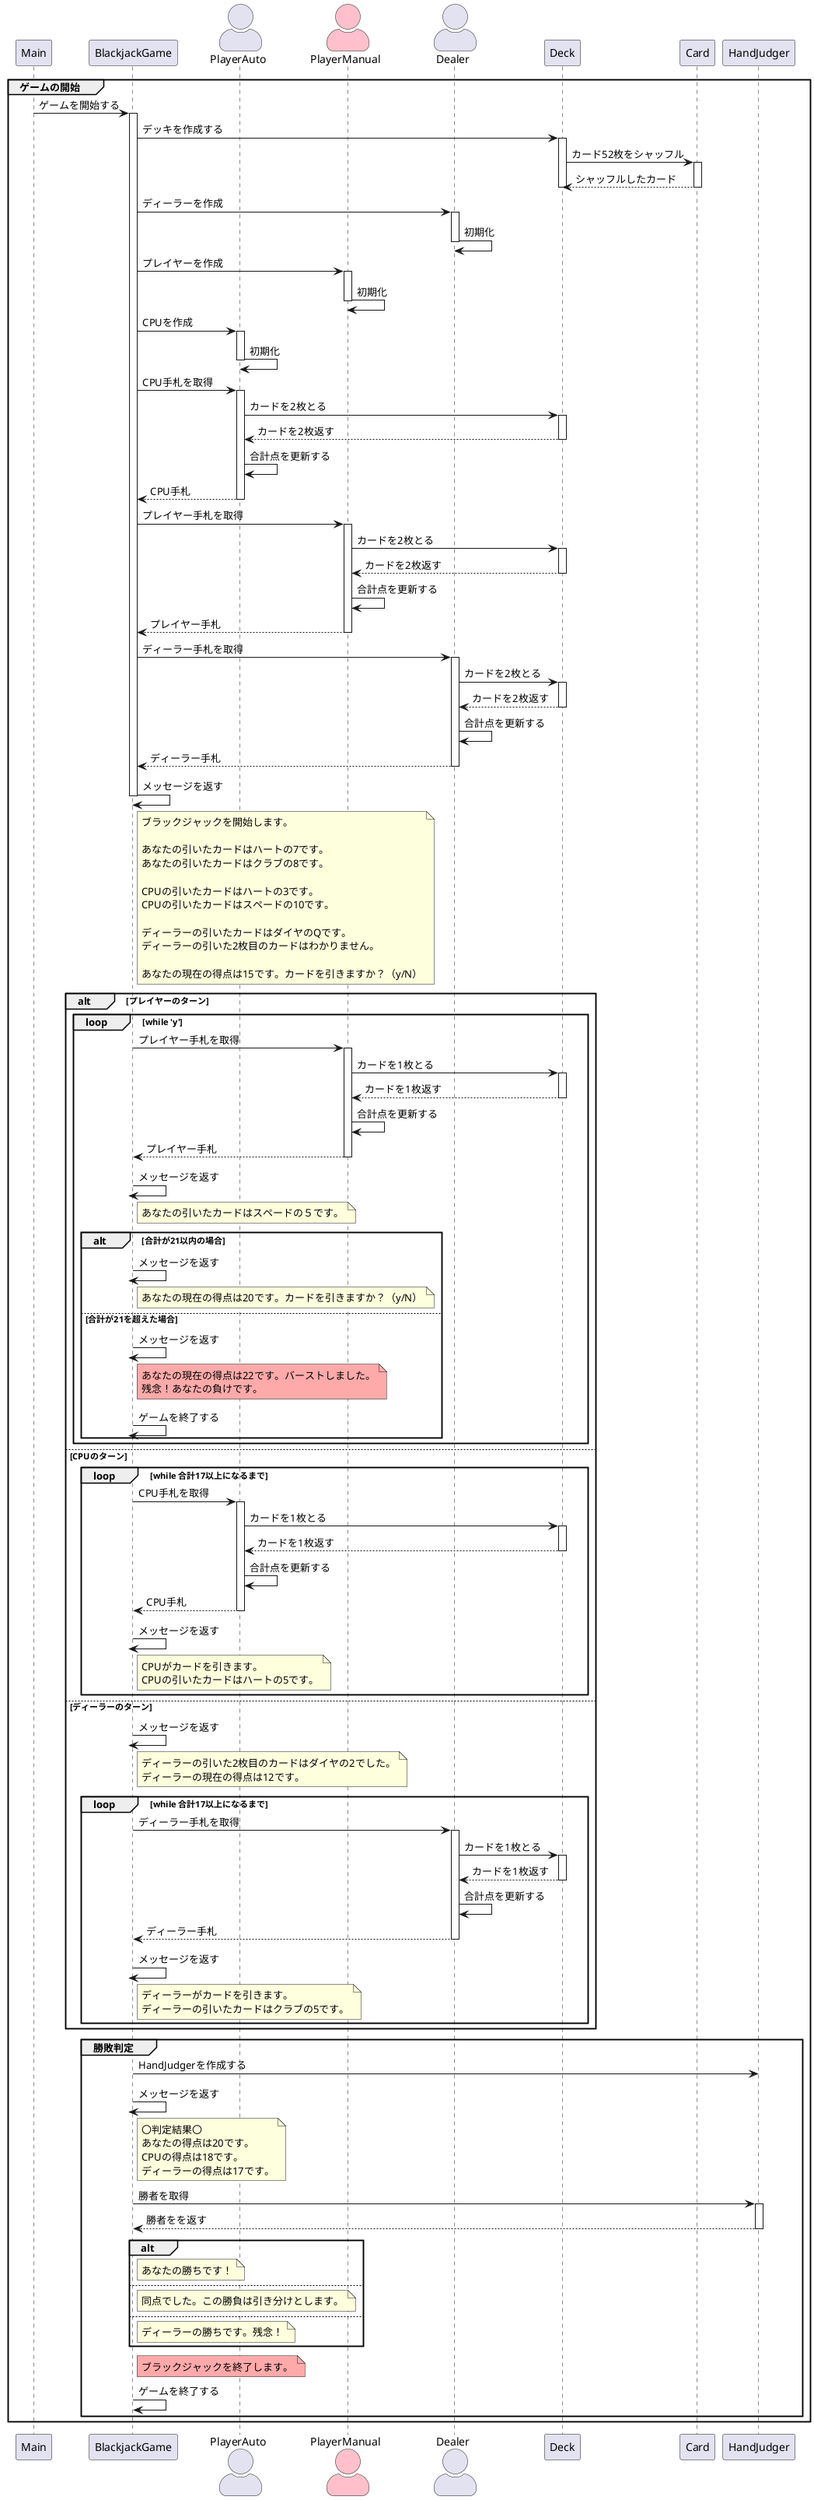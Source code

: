 @startuml blackjack

skinparam actorStyle awesome

participant Main          as Main
participant BlackjackGame as Game
actor       PlayerAuto    as C
actor       PlayerManual  as P #pink
actor       Dealer        as D
participant Deck          as Deck
participant Card          as Card
participant HandJudger    as HandJudger

group ゲームの開始
    Main -> Game : ゲームを開始する
    activate Game

    Game -> Deck : デッキを作成する
    activate Deck
    Deck -> Card : カード52枚をシャッフル
    activate Card
    Card --> Deck : シャッフルしたカード
    deactivate Card
    deactivate Deck

    Game -> D : ディーラーを作成
    activate D
    D -> D : 初期化
    deactivate D

    Game -> P : プレイヤーを作成
    activate P
    P -> P : 初期化
    deactivate P

    Game -> C : CPUを作成
    activate C
    C -> C : 初期化
    deactivate C

    Game -> C : CPU手札を取得
    activate C
    C -> Deck : カードを2枚とる
    activate Deck
    Deck --> C : カードを2枚返す
    deactivate Deck
    C -> C : 合計点を更新する
    C --> Game : CPU手札
    deactivate C

    Game -> P : プレイヤー手札を取得
    activate P
    P -> Deck : カードを2枚とる
    activate Deck
    Deck --> P : カードを2枚返す
    deactivate Deck
    P -> P : 合計点を更新する
    P --> Game : プレイヤー手札
    deactivate P

    Game -> D : ディーラー手札を取得
    activate D
    D -> Deck : カードを2枚とる
    activate Deck
    Deck  --> D : カードを2枚返す
    deactivate Deck
    D -> D : 合計点を更新する
    D --> Game : ディーラー手札
    deactivate D

    Game -> Game : メッセージを返す
    deactivate Game

    note right Game
        ブラックジャックを開始します。

        あなたの引いたカードはハートの7です。
        あなたの引いたカードはクラブの8です。

        CPUの引いたカードはハートの3です。
        CPUの引いたカードはスペードの10です。

        ディーラーの引いたカードはダイヤのQです。
        ディーラーの引いた2枚目のカードはわかりません。

        あなたの現在の得点は15です。カードを引きますか？（y/N）
    end note


    alt プレイヤーのターン
        loop  while 'y'
            Game -> P : プレイヤー手札を取得
            activate P
            P -> Deck : カードを1枚とる
            activate Deck
            Deck --> P : カードを1枚返す
            deactivate Deck
            P -> P : 合計点を更新する
            P --> Game : プレイヤー手札
            deactivate P

            Game -> Game : メッセージを返す
            deactivate Game

            note right Game
                あなたの引いたカードはスペードの５です。
            end note

            alt 合計が21以内の場合
                Game -> Game : メッセージを返す
                deactivate Game
                note right Game
                    あなたの現在の得点は20です。カードを引きますか？（y/N）
                end note

            else 合計が21を超えた場合
                Game -> Game : メッセージを返す
                deactivate Game
                note right Game #FFAAAA
                    あなたの現在の得点は22です。バーストしました。
                    残念！あなたの負けです。
                end note
                Game -> Game : ゲームを終了する
                deactivate Game
            end
        end

    else CPUのターン
        loop while 合計17以上になるまで
            Game -> C : CPU手札を取得
            activate C
            C -> Deck : カードを1枚とる
            activate Deck
            Deck  --> C : カードを1枚返す
            deactivate Deck
            C -> C : 合計点を更新する
            C --> Game : CPU手札
            deactivate C

            Game -> Game : メッセージを返す
            deactivate Game

            note right Game
                CPUがカードを引きます。
                CPUの引いたカードはハートの5です。
            end note
        end

    else ディーラーのターン
        Game -> Game : メッセージを返す
        deactivate Game
        note right Game
            ディーラーの引いた2枚目のカードはダイヤの2でした。
            ディーラーの現在の得点は12です。
        end note

        loop while 合計17以上になるまで
            Game -> D : ディーラー手札を取得
            activate D
            D -> Deck : カードを1枚とる
            activate Deck
            Deck  --> D : カードを1枚返す
            deactivate Deck
            D -> D : 合計点を更新する
            D --> Game : ディーラー手札
            deactivate D

            Game -> Game : メッセージを返す
            deactivate Game

            note right Game
                ディーラーがカードを引きます。
                ディーラーの引いたカードはクラブの5です。
            end note
        end
    end

    group 勝敗判定
        Game -> HandJudger : HandJudgerを作成する

        Game -> Game : メッセージを返す
        deactivate Game
        note right Game
            〇判定結果〇
            あなたの得点は20です。
            CPUの得点は18です。
            ディーラーの得点は17です。
        end note

        Game -> HandJudger : 勝者を取得
        activate HandJudger
        HandJudger --> Game : 勝者をを返す
        deactivate HandJudger


        alt
            note right Game
                あなたの勝ちです！
            end note
        else
            note right Game
                同点でした。この勝負は引き分けとします。
            end note
        else
            note right Game
                ディーラーの勝ちです。残念！
            end note
        end

        note right Game #FFAAAA
            ブラックジャックを終了します。
        end note

        Game -> Game : ゲームを終了する
    end
end

@enduml
